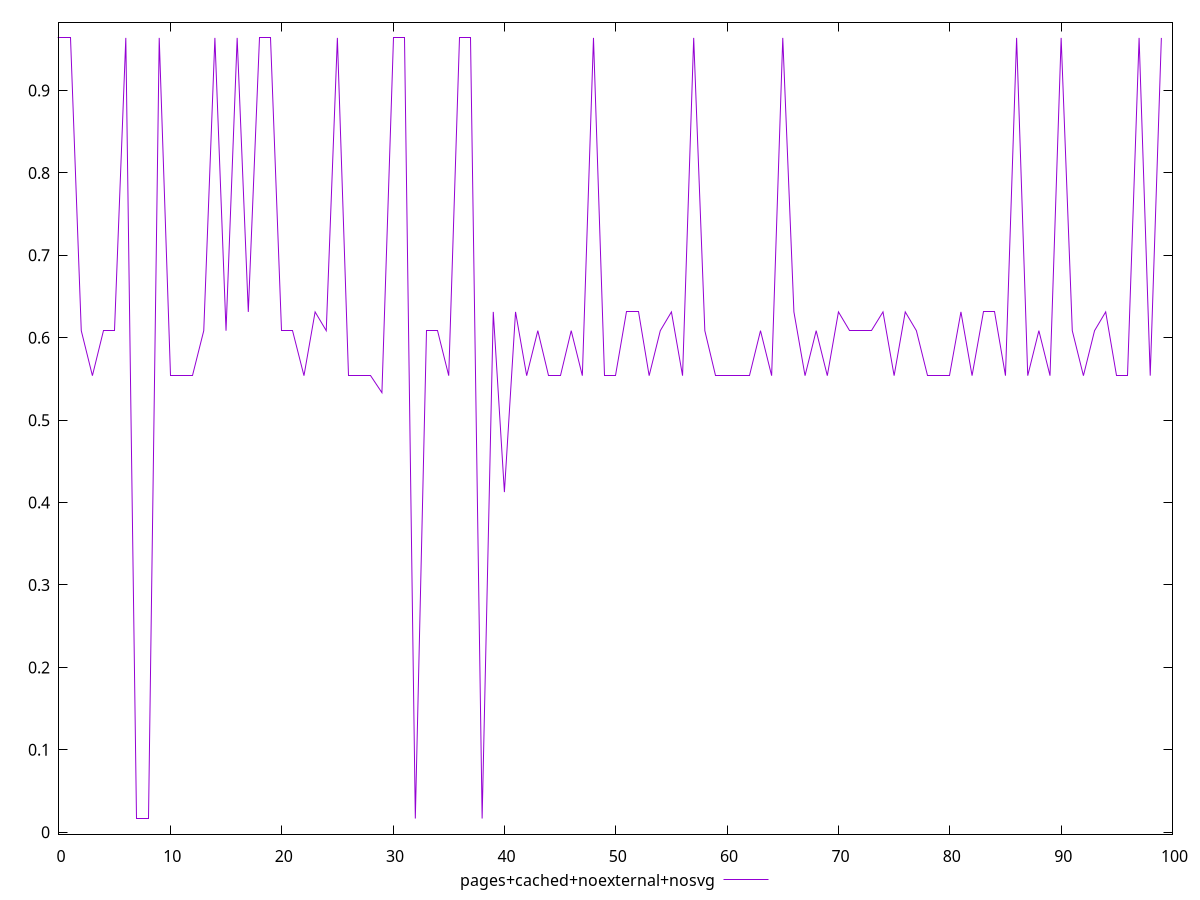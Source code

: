 $_pagesCachedNoexternalNosvg <<EOF
0.9638914552234408
0.9638914552234408
0.6085969600017687
0.5540004695589968
0.6085969600017687
0.6085969600017687
0.9638914552234408
0.01659363310226647
0.01659363310226647
0.9638914552234408
0.5540004695589968
0.5540004695589968
0.5540004695589968
0.6085969600017687
0.9638914552234408
0.6085969600017687
0.9638914552234408
0.6313938914065288
0.9638914552234408
0.9638914552234408
0.6085969600017687
0.6085969600017687
0.5540004695589968
0.6313938914065288
0.6085969600017687
0.9638914552234408
0.5540004695589968
0.5540004695589968
0.5540004695589968
0.5333589402932184
0.9638914552234408
0.9638914552234408
0.01659363310226647
0.6085969600017687
0.6085969600017687
0.5540004695589968
0.9638914552234408
0.9638914552234408
0.01659363310226647
0.6313938914065288
0.4127453832736135
0.6313938914065288
0.5540004695589968
0.6085969600017687
0.5540004695589968
0.5540004695589968
0.6085969600017687
0.5540004695589968
0.9638914552234408
0.5540004695589968
0.5540004695589968
0.6313938914065288
0.6313938914065288
0.5540004695589968
0.6085969600017687
0.6313938914065288
0.5540004695589968
0.9638914552234408
0.6085969600017687
0.5540004695589968
0.5540004695589968
0.5540004695589968
0.5540004695589968
0.6085969600017687
0.5540004695589968
0.9638914552234408
0.6313938914065288
0.5540004695589968
0.6085969600017687
0.5540004695589968
0.6313938914065288
0.6085969600017687
0.6085969600017687
0.6085969600017687
0.6313938914065288
0.5540004695589968
0.6313938914065288
0.6085969600017687
0.5540004695589968
0.5540004695589968
0.5540004695589968
0.6313938914065288
0.5540004695589968
0.6313938914065288
0.6313938914065288
0.5540004695589968
0.9638914552234408
0.5540004695589968
0.6085969600017687
0.5540004695589968
0.9638914552234408
0.6085969600017687
0.5540004695589968
0.6085969600017687
0.6313938914065288
0.5540004695589968
0.5540004695589968
0.9638914552234408
0.5540004695589968
0.9638914552234408
EOF
set key outside below
set terminal pngcairo
set output "report_00005_2020-11-02T22-26-11.212Z/cumulative-layout-shift/pages+cached+noexternal+nosvg//score.png"
set yrange [-0.002352323340157017:0.9828374116658642]
plot $_pagesCachedNoexternalNosvg title "pages+cached+noexternal+nosvg" with line ,